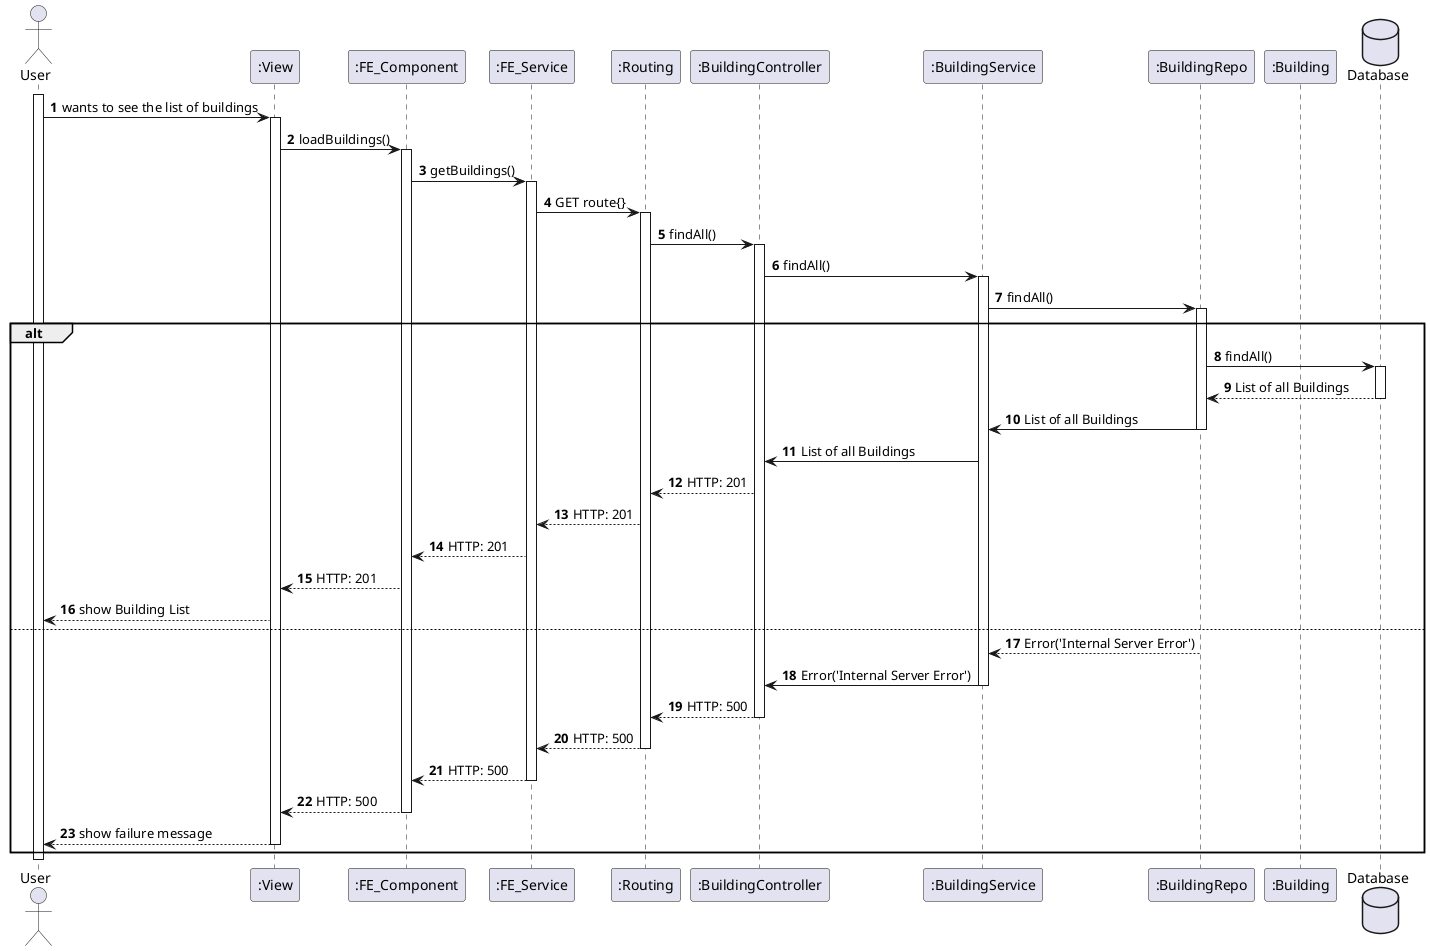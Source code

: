 @startuml
autonumber
'hide footbox
actor "User" as user

participant ":View" as sys
participant ":FE_Component" as comp
participant ":FE_Service" as FEsrvc
participant ":Routing" as route
participant ":BuildingController" as ctrl
participant ":BuildingService" as srvc
participant ":BuildingRepo" as repo
participant ":Building" as rt

database "Database" as db

activate user
 user -> sys: wants to see the list of buildings
activate sys
sys -> comp : loadBuildings()
activate comp
comp -> FEsrvc : getBuildings()
activate FEsrvc
FEsrvc -> route: GET route{}
activate route
route -> ctrl: findAll()
activate ctrl
ctrl -> srvc: findAll()
activate srvc
srvc -> repo: findAll()




alt 
    activate repo
    repo -> db: findAll()
    activate db
    db --> repo: List of all Buildings
    deactivate db
    repo -> srvc: List of all Buildings
    deactivate repo
    srvc -> ctrl: List of all Buildings
    ctrl --> route : HTTP: 201
    route --> FEsrvc: HTTP: 201
    FEsrvc --> comp: HTTP: 201
    comp --> sys: HTTP: 201
    sys --> user: show Building List
else
    repo --> srvc: Error('Internal Server Error')
    srvc -> ctrl: Error('Internal Server Error')
    deactivate srvc
    ctrl --> route : HTTP: 500
    deactivate ctrl
    route --> FEsrvc: HTTP: 500
    deactivate route
    FEsrvc --> comp: HTTP: 500
    deactivate FEsrvc 
    comp --> sys: HTTP: 500
    deactivate comp
    sys --> user: show failure message
    deactivate sys
end


deactivate repo
deactivate ctrl
deactivate route
deactivate FEsrvc
deactivate comp
deactivate sys
deactivate user
@enduml